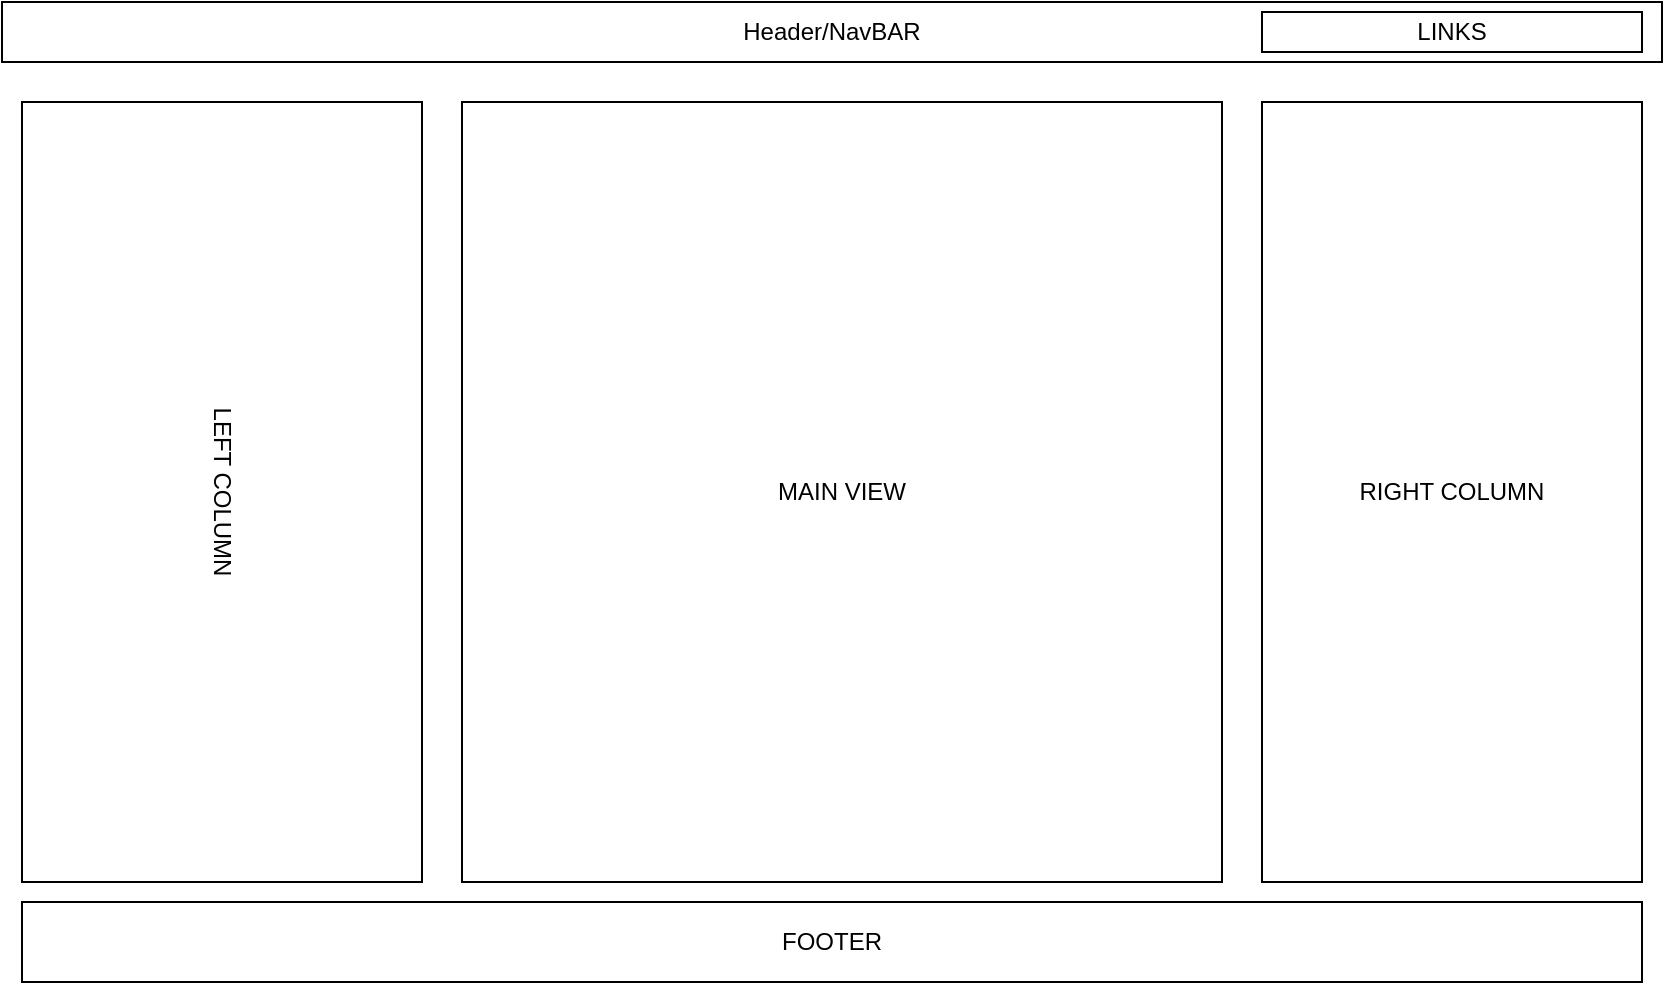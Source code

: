 <mxfile>
    <diagram id="kXLDlqbF8lXHWL131Ab7" name="Page-1">
        <mxGraphModel dx="1032" dy="498" grid="1" gridSize="10" guides="1" tooltips="1" connect="1" arrows="1" fold="1" page="1" pageScale="1" pageWidth="850" pageHeight="1100" math="0" shadow="0">
            <root>
                <mxCell id="0"/>
                <mxCell id="1" parent="0"/>
                <mxCell id="2" value="" style="rounded=0;whiteSpace=wrap;html=1;" vertex="1" parent="1">
                    <mxGeometry x="10" y="10" width="830" height="30" as="geometry"/>
                </mxCell>
                <mxCell id="3" value="Text" style="text;html=1;strokeColor=none;fillColor=none;align=center;verticalAlign=middle;whiteSpace=wrap;rounded=0;" vertex="1" parent="1">
                    <mxGeometry x="390" y="240" width="60" height="30" as="geometry"/>
                </mxCell>
                <mxCell id="4" value="Header/NavBAR" style="text;html=1;strokeColor=none;fillColor=none;align=center;verticalAlign=middle;whiteSpace=wrap;rounded=0;" vertex="1" parent="1">
                    <mxGeometry x="395" y="10" width="60" height="30" as="geometry"/>
                </mxCell>
                <mxCell id="5" value="LINKS" style="rounded=0;whiteSpace=wrap;html=1;" vertex="1" parent="1">
                    <mxGeometry x="640" y="15" width="190" height="20" as="geometry"/>
                </mxCell>
                <mxCell id="6" value="LEFT COLUMN" style="rounded=0;whiteSpace=wrap;html=1;rotation=90;" vertex="1" parent="1">
                    <mxGeometry x="-75" y="155" width="390" height="200" as="geometry"/>
                </mxCell>
                <mxCell id="7" value="RIGHT COLUMN" style="rounded=0;whiteSpace=wrap;html=1;" vertex="1" parent="1">
                    <mxGeometry x="640" y="60" width="190" height="390" as="geometry"/>
                </mxCell>
                <mxCell id="8" value="MAIN VIEW" style="rounded=0;whiteSpace=wrap;html=1;" vertex="1" parent="1">
                    <mxGeometry x="240" y="60" width="380" height="390" as="geometry"/>
                </mxCell>
                <mxCell id="9" value="FOOTER" style="rounded=0;whiteSpace=wrap;html=1;" vertex="1" parent="1">
                    <mxGeometry x="20" y="460" width="810" height="40" as="geometry"/>
                </mxCell>
            </root>
        </mxGraphModel>
    </diagram>
</mxfile>